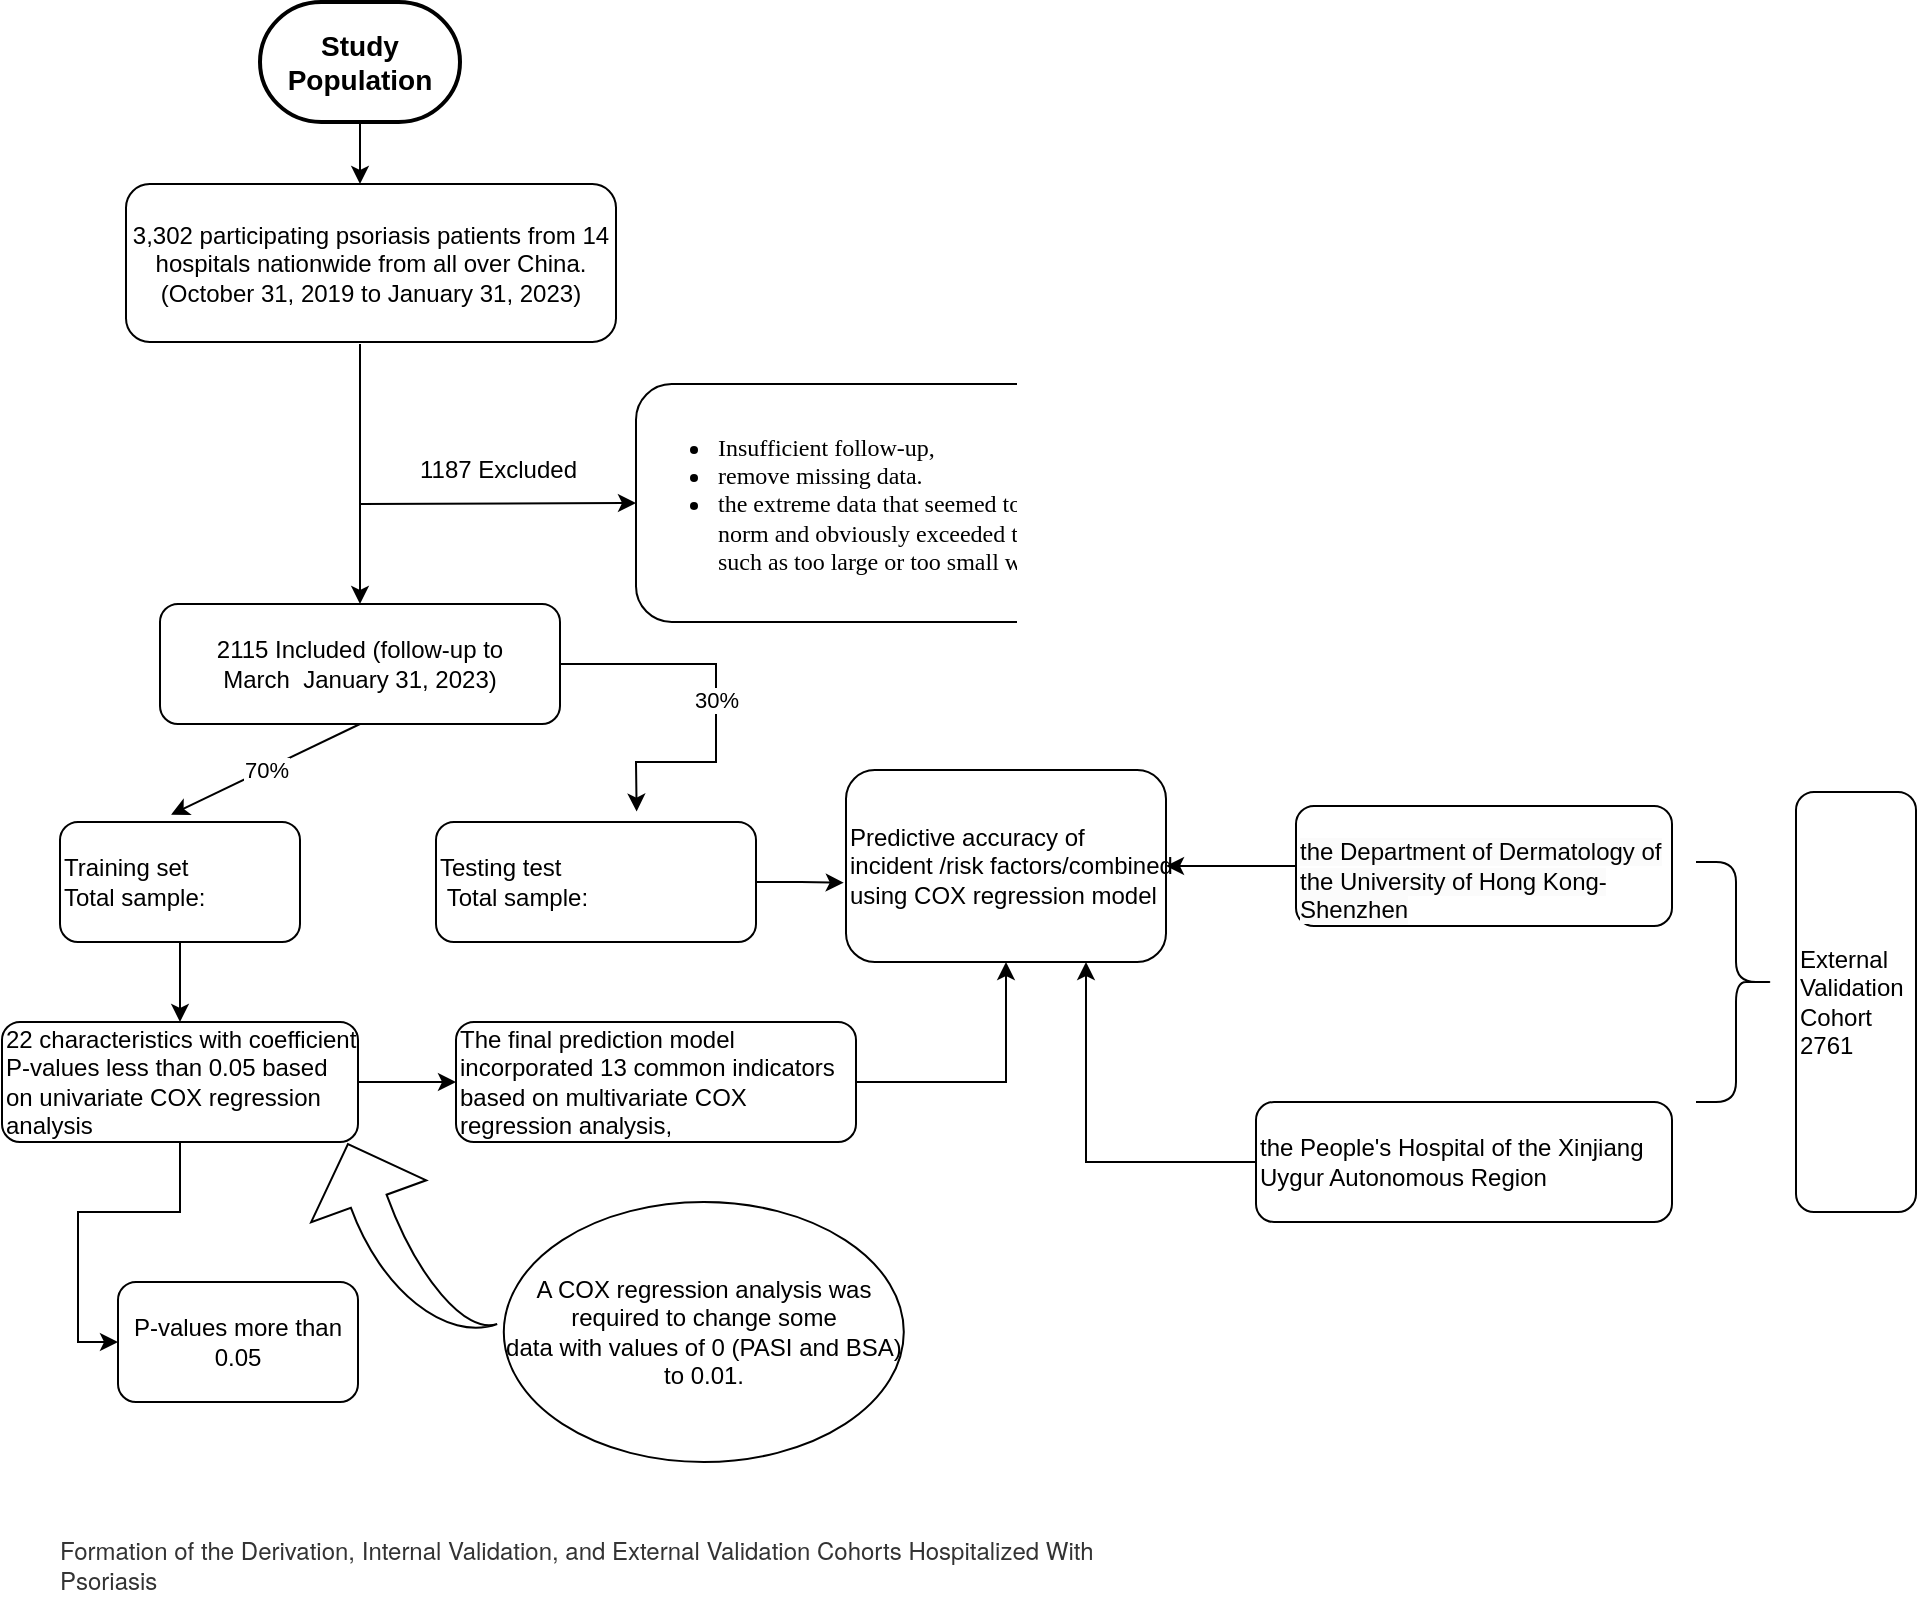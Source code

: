 <mxfile version="21.1.7" type="github">
  <diagram name="第 1 页" id="U4mesdBTffYrPHzzo0_h">
    <mxGraphModel dx="1474" dy="680" grid="1" gridSize="10" guides="1" tooltips="1" connect="1" arrows="1" fold="1" page="1" pageScale="1" pageWidth="1169" pageHeight="827" math="0" shadow="0">
      <root>
        <mxCell id="0" />
        <mxCell id="1" parent="0" />
        <mxCell id="yFWF_R06-EUS3LjBShWH-6" style="edgeStyle=orthogonalEdgeStyle;rounded=0;orthogonalLoop=1;jettySize=auto;html=1;exitX=0.5;exitY=1;exitDx=0;exitDy=0;" edge="1" parent="1" target="yFWF_R06-EUS3LjBShWH-2">
          <mxGeometry relative="1" as="geometry">
            <mxPoint x="262.0" y="201" as="sourcePoint" />
            <Array as="points">
              <mxPoint x="262" y="281" />
              <mxPoint x="262" y="281" />
            </Array>
          </mxGeometry>
        </mxCell>
        <mxCell id="yFWF_R06-EUS3LjBShWH-2" value="2115 Included (follow-up to March&amp;nbsp;&amp;nbsp;January 31, 2023)" style="rounded=1;whiteSpace=wrap;html=1;" vertex="1" parent="1">
          <mxGeometry x="162" y="331" width="200" height="60" as="geometry" />
        </mxCell>
        <mxCell id="yFWF_R06-EUS3LjBShWH-3" value="&lt;font face=&quot;Helvetica Neue, Helvetica, Arial, Hiragino Sans GB, Hiragino Sans GB W3, Microsoft YaHei UI, Microsoft YaHei, sans-serif&quot; color=&quot;#333333&quot;&gt;Formation of the Derivation, Internal Validation, and External Validation Cohorts Hospitalized With Psoriasis&lt;/font&gt;" style="text;whiteSpace=wrap;html=1;" vertex="1" parent="1">
          <mxGeometry x="110" y="790" width="560" height="50" as="geometry" />
        </mxCell>
        <mxCell id="yFWF_R06-EUS3LjBShWH-7" value="" style="endArrow=classic;html=1;rounded=0;entryX=0;entryY=0.5;entryDx=0;entryDy=0;" edge="1" parent="1" target="yFWF_R06-EUS3LjBShWH-55">
          <mxGeometry width="50" height="50" relative="1" as="geometry">
            <mxPoint x="262" y="281" as="sourcePoint" />
            <mxPoint x="402.0" y="280.0" as="targetPoint" />
          </mxGeometry>
        </mxCell>
        <mxCell id="yFWF_R06-EUS3LjBShWH-30" style="edgeStyle=orthogonalEdgeStyle;rounded=0;orthogonalLoop=1;jettySize=auto;html=1;exitX=0.5;exitY=1;exitDx=0;exitDy=0;entryX=0.5;entryY=0;entryDx=0;entryDy=0;" edge="1" parent="1" source="yFWF_R06-EUS3LjBShWH-8" target="yFWF_R06-EUS3LjBShWH-28">
          <mxGeometry relative="1" as="geometry" />
        </mxCell>
        <mxCell id="yFWF_R06-EUS3LjBShWH-8" value="&lt;div&gt;Training set&amp;nbsp;&lt;/div&gt;&lt;div&gt;Total sample:&amp;nbsp;&lt;/div&gt;" style="rounded=1;whiteSpace=wrap;html=1;align=left;" vertex="1" parent="1">
          <mxGeometry x="112" y="440" width="120" height="60" as="geometry" />
        </mxCell>
        <mxCell id="yFWF_R06-EUS3LjBShWH-48" style="edgeStyle=orthogonalEdgeStyle;rounded=0;orthogonalLoop=1;jettySize=auto;html=1;exitX=1;exitY=0.5;exitDx=0;exitDy=0;entryX=-0.007;entryY=0.587;entryDx=0;entryDy=0;entryPerimeter=0;" edge="1" parent="1" source="yFWF_R06-EUS3LjBShWH-9" target="yFWF_R06-EUS3LjBShWH-46">
          <mxGeometry relative="1" as="geometry" />
        </mxCell>
        <mxCell id="yFWF_R06-EUS3LjBShWH-9" value="&lt;div&gt;Testing test&lt;/div&gt;&lt;div&gt;&lt;span style=&quot;background-color: transparent;&quot;&gt;&amp;nbsp;Total sample:&lt;/span&gt;&lt;br&gt;&lt;/div&gt;" style="rounded=1;whiteSpace=wrap;html=1;align=left;" vertex="1" parent="1">
          <mxGeometry x="300" y="440" width="160" height="60" as="geometry" />
        </mxCell>
        <mxCell id="yFWF_R06-EUS3LjBShWH-22" value="External Validation Cohort&lt;br&gt;2761" style="rounded=1;whiteSpace=wrap;html=1;align=left;direction=south;" vertex="1" parent="1">
          <mxGeometry x="980" y="425" width="60" height="210" as="geometry" />
        </mxCell>
        <mxCell id="yFWF_R06-EUS3LjBShWH-50" style="edgeStyle=orthogonalEdgeStyle;rounded=0;orthogonalLoop=1;jettySize=auto;html=1;exitX=0;exitY=0.5;exitDx=0;exitDy=0;entryX=1;entryY=0.5;entryDx=0;entryDy=0;" edge="1" parent="1" source="yFWF_R06-EUS3LjBShWH-23" target="yFWF_R06-EUS3LjBShWH-46">
          <mxGeometry relative="1" as="geometry" />
        </mxCell>
        <mxCell id="yFWF_R06-EUS3LjBShWH-23" value="&lt;br&gt;&lt;span style=&quot;border-color: var(--border-color); color: rgb(0, 0, 0); font-family: Helvetica; font-size: 12px; font-style: normal; font-variant-ligatures: normal; font-variant-caps: normal; font-weight: 400; letter-spacing: normal; orphans: 2; text-indent: 0px; text-transform: none; widows: 2; word-spacing: 0px; -webkit-text-stroke-width: 0px; text-decoration-thickness: initial; text-decoration-style: initial; text-decoration-color: initial; background-color: rgb(251, 251, 251); float: none; display: inline !important;&quot;&gt;the Department of Dermatology of the&amp;nbsp;&lt;/span&gt;&lt;span style=&quot;border-color: var(--border-color); color: rgb(0, 0, 0); font-family: Helvetica; font-size: 12px; font-style: normal; font-variant-ligatures: normal; font-variant-caps: normal; font-weight: 400; letter-spacing: normal; orphans: 2; text-indent: 0px; text-transform: none; widows: 2; word-spacing: 0px; -webkit-text-stroke-width: 0px; text-decoration-thickness: initial; text-decoration-style: initial; text-decoration-color: initial; background-color: rgb(251, 251, 251); float: none; display: inline !important;&quot;&gt;University of Hong Kong-Shenzhen&lt;/span&gt;&lt;br&gt;" style="rounded=1;whiteSpace=wrap;html=1;align=left;" vertex="1" parent="1">
          <mxGeometry x="730" y="432" width="188" height="60" as="geometry" />
        </mxCell>
        <mxCell id="yFWF_R06-EUS3LjBShWH-53" style="edgeStyle=orthogonalEdgeStyle;rounded=0;orthogonalLoop=1;jettySize=auto;html=1;exitX=0;exitY=0.5;exitDx=0;exitDy=0;entryX=0.75;entryY=1;entryDx=0;entryDy=0;" edge="1" parent="1" source="yFWF_R06-EUS3LjBShWH-24" target="yFWF_R06-EUS3LjBShWH-46">
          <mxGeometry relative="1" as="geometry" />
        </mxCell>
        <mxCell id="yFWF_R06-EUS3LjBShWH-24" value="the People&#39;s Hospital of the Xinjiang&lt;br style=&quot;border-color: var(--border-color);&quot;&gt;&lt;span style=&quot;border-color: var(--border-color);&quot;&gt;Uygur Autonomous Region&lt;/span&gt;" style="rounded=1;whiteSpace=wrap;html=1;align=left;" vertex="1" parent="1">
          <mxGeometry x="710" y="580" width="208" height="60" as="geometry" />
        </mxCell>
        <mxCell id="yFWF_R06-EUS3LjBShWH-31" style="edgeStyle=orthogonalEdgeStyle;rounded=0;orthogonalLoop=1;jettySize=auto;html=1;exitX=1;exitY=0.5;exitDx=0;exitDy=0;entryX=0;entryY=0.5;entryDx=0;entryDy=0;" edge="1" parent="1" source="yFWF_R06-EUS3LjBShWH-28" target="yFWF_R06-EUS3LjBShWH-29">
          <mxGeometry relative="1" as="geometry" />
        </mxCell>
        <mxCell id="yFWF_R06-EUS3LjBShWH-45" style="edgeStyle=orthogonalEdgeStyle;rounded=0;orthogonalLoop=1;jettySize=auto;html=1;exitX=0.5;exitY=1;exitDx=0;exitDy=0;entryX=0;entryY=0.5;entryDx=0;entryDy=0;" edge="1" parent="1" source="yFWF_R06-EUS3LjBShWH-28" target="yFWF_R06-EUS3LjBShWH-41">
          <mxGeometry relative="1" as="geometry" />
        </mxCell>
        <mxCell id="yFWF_R06-EUS3LjBShWH-28" value="22 characteristics with coefficient P-values less than 0.05&amp;nbsp;based on univariate COX regression analysis" style="rounded=1;whiteSpace=wrap;html=1;align=left;" vertex="1" parent="1">
          <mxGeometry x="83" y="540" width="178" height="60" as="geometry" />
        </mxCell>
        <mxCell id="yFWF_R06-EUS3LjBShWH-52" style="edgeStyle=orthogonalEdgeStyle;rounded=0;orthogonalLoop=1;jettySize=auto;html=1;exitX=1;exitY=0.5;exitDx=0;exitDy=0;entryX=0.5;entryY=1;entryDx=0;entryDy=0;" edge="1" parent="1" source="yFWF_R06-EUS3LjBShWH-29" target="yFWF_R06-EUS3LjBShWH-46">
          <mxGeometry relative="1" as="geometry" />
        </mxCell>
        <mxCell id="yFWF_R06-EUS3LjBShWH-29" value="The final prediction model incorporated 13 common indicators based on multivariate COX regression analysis,&amp;nbsp;" style="rounded=1;whiteSpace=wrap;html=1;align=left;" vertex="1" parent="1">
          <mxGeometry x="310" y="540" width="200" height="60" as="geometry" />
        </mxCell>
        <mxCell id="yFWF_R06-EUS3LjBShWH-35" style="edgeStyle=orthogonalEdgeStyle;rounded=0;orthogonalLoop=1;jettySize=auto;html=1;exitX=0.5;exitY=1;exitDx=0;exitDy=0;exitPerimeter=0;" edge="1" parent="1" source="yFWF_R06-EUS3LjBShWH-34">
          <mxGeometry relative="1" as="geometry">
            <mxPoint x="262.0" y="121" as="targetPoint" />
          </mxGeometry>
        </mxCell>
        <mxCell id="yFWF_R06-EUS3LjBShWH-34" value="&lt;b&gt;&lt;font style=&quot;font-size: 14px;&quot;&gt;Study Population&lt;/font&gt;&lt;/b&gt;" style="strokeWidth=2;html=1;shape=mxgraph.flowchart.terminator;whiteSpace=wrap;" vertex="1" parent="1">
          <mxGeometry x="212" y="30" width="100" height="60" as="geometry" />
        </mxCell>
        <mxCell id="yFWF_R06-EUS3LjBShWH-36" value="" style="endArrow=classic;html=1;rounded=0;exitX=1;exitY=0.5;exitDx=0;exitDy=0;entryX=0.627;entryY=-0.087;entryDx=0;entryDy=0;entryPerimeter=0;" edge="1" parent="1" source="yFWF_R06-EUS3LjBShWH-2" target="yFWF_R06-EUS3LjBShWH-9">
          <mxGeometry relative="1" as="geometry">
            <mxPoint x="460" y="390" as="sourcePoint" />
            <mxPoint x="560" y="390" as="targetPoint" />
            <Array as="points">
              <mxPoint x="440" y="361" />
              <mxPoint x="440" y="410" />
              <mxPoint x="400" y="410" />
            </Array>
          </mxGeometry>
        </mxCell>
        <mxCell id="yFWF_R06-EUS3LjBShWH-37" value="30%" style="edgeLabel;resizable=0;html=1;align=center;verticalAlign=middle;" connectable="0" vertex="1" parent="yFWF_R06-EUS3LjBShWH-36">
          <mxGeometry relative="1" as="geometry" />
        </mxCell>
        <mxCell id="yFWF_R06-EUS3LjBShWH-38" value="" style="endArrow=classic;html=1;rounded=0;exitX=0.5;exitY=1;exitDx=0;exitDy=0;entryX=0.463;entryY=-0.061;entryDx=0;entryDy=0;entryPerimeter=0;" edge="1" parent="1" source="yFWF_R06-EUS3LjBShWH-2" target="yFWF_R06-EUS3LjBShWH-8">
          <mxGeometry relative="1" as="geometry">
            <mxPoint x="60" y="410" as="sourcePoint" />
            <mxPoint x="160" y="410" as="targetPoint" />
          </mxGeometry>
        </mxCell>
        <mxCell id="yFWF_R06-EUS3LjBShWH-39" value="70%" style="edgeLabel;resizable=0;html=1;align=center;verticalAlign=middle;" connectable="0" vertex="1" parent="yFWF_R06-EUS3LjBShWH-38">
          <mxGeometry relative="1" as="geometry" />
        </mxCell>
        <mxCell id="yFWF_R06-EUS3LjBShWH-41" value="P-values more than 0.05" style="rounded=1;whiteSpace=wrap;html=1;" vertex="1" parent="1">
          <mxGeometry x="141" y="670" width="120" height="60" as="geometry" />
        </mxCell>
        <mxCell id="yFWF_R06-EUS3LjBShWH-46" value="&lt;div style=&quot;border-color: var(--border-color);&quot;&gt;Predictive accuracy of incident&amp;nbsp;&lt;span style=&quot;background-color: transparent;&quot;&gt;/risk&amp;nbsp;&lt;/span&gt;&lt;span style=&quot;background-color: transparent;&quot;&gt;factors/combined using COX&amp;nbsp;&lt;/span&gt;&lt;span style=&quot;background-color: transparent;&quot;&gt;regression model&lt;/span&gt;&lt;/div&gt;" style="rounded=1;whiteSpace=wrap;html=1;align=left;" vertex="1" parent="1">
          <mxGeometry x="505" y="414" width="160" height="96" as="geometry" />
        </mxCell>
        <mxCell id="yFWF_R06-EUS3LjBShWH-54" value="" style="shape=curlyBracket;whiteSpace=wrap;html=1;rounded=1;flipH=1;labelPosition=right;verticalLabelPosition=middle;align=left;verticalAlign=middle;" vertex="1" parent="1">
          <mxGeometry x="930" y="460" width="40" height="120" as="geometry" />
        </mxCell>
        <mxCell id="yFWF_R06-EUS3LjBShWH-55" value="&lt;div style=&quot;border-color: var(--border-color); text-align: left;&quot;&gt;&lt;ul&gt;&lt;li&gt;&lt;span style=&quot;font-family: &amp;quot;Times New Roman&amp;quot;; background-color: initial;&quot;&gt;Insufficient follow-up,&lt;/span&gt;&lt;br&gt;&lt;/li&gt;&lt;li&gt;&lt;font face=&quot;Times New Roman&quot;&gt;remove missing data.&amp;nbsp;&lt;/font&gt;&lt;/li&gt;&lt;li&gt;&lt;font face=&quot;Times New Roman&quot;&gt;the extreme data that seemed to be out of line with the norm and obviously exceeded the actual normal range, such as too large or too small weight or height.&lt;/font&gt;&lt;/li&gt;&lt;/ul&gt;&lt;/div&gt;" style="rounded=1;whiteSpace=wrap;html=1;" vertex="1" parent="1">
          <mxGeometry x="400" y="221" width="320" height="119" as="geometry" />
        </mxCell>
        <mxCell id="yFWF_R06-EUS3LjBShWH-56" value="1187 Excluded" style="text;whiteSpace=wrap;html=1;" vertex="1" parent="1">
          <mxGeometry x="290" y="250" width="100" height="30" as="geometry" />
        </mxCell>
        <mxCell id="yFWF_R06-EUS3LjBShWH-57" value="3,302 participating psoriasis patients from 14 hospitals nationwide from all over China. (&lt;span style=&quot;border-color: var(--border-color); text-align: left;&quot;&gt;October 31, 2019 to January 31, 2023&lt;/span&gt;&lt;span style=&quot;border-color: var(--border-color); text-align: left;&quot;&gt;)&lt;/span&gt;" style="rounded=1;whiteSpace=wrap;html=1;" vertex="1" parent="1">
          <mxGeometry x="145" y="121" width="245" height="79" as="geometry" />
        </mxCell>
        <mxCell id="yFWF_R06-EUS3LjBShWH-60" value="A COX regression analysis was required to change some&lt;br style=&quot;border-color: var(--border-color); text-align: left;&quot;&gt;&lt;span style=&quot;border-color: var(--border-color); text-align: left; background-color: transparent;&quot;&gt;data with values of 0 (PASI and BSA) to 0.01.&lt;/span&gt;" style="shape=ellipse;html=1;dashed=0;whiteSpace=wrap;perimeter=ellipsePerimeter;" vertex="1" parent="1">
          <mxGeometry x="333.9" y="630" width="200" height="130" as="geometry" />
        </mxCell>
        <mxCell id="yFWF_R06-EUS3LjBShWH-61" value="" style="html=1;shadow=0;dashed=0;align=center;verticalAlign=middle;shape=mxgraph.arrows2.jumpInArrow;dy=9.5;dx=30.36;arrowHead=61.23;rotation=-110;" vertex="1" parent="1">
          <mxGeometry x="223.9" y="616.26" width="110" height="70" as="geometry" />
        </mxCell>
      </root>
    </mxGraphModel>
  </diagram>
</mxfile>
